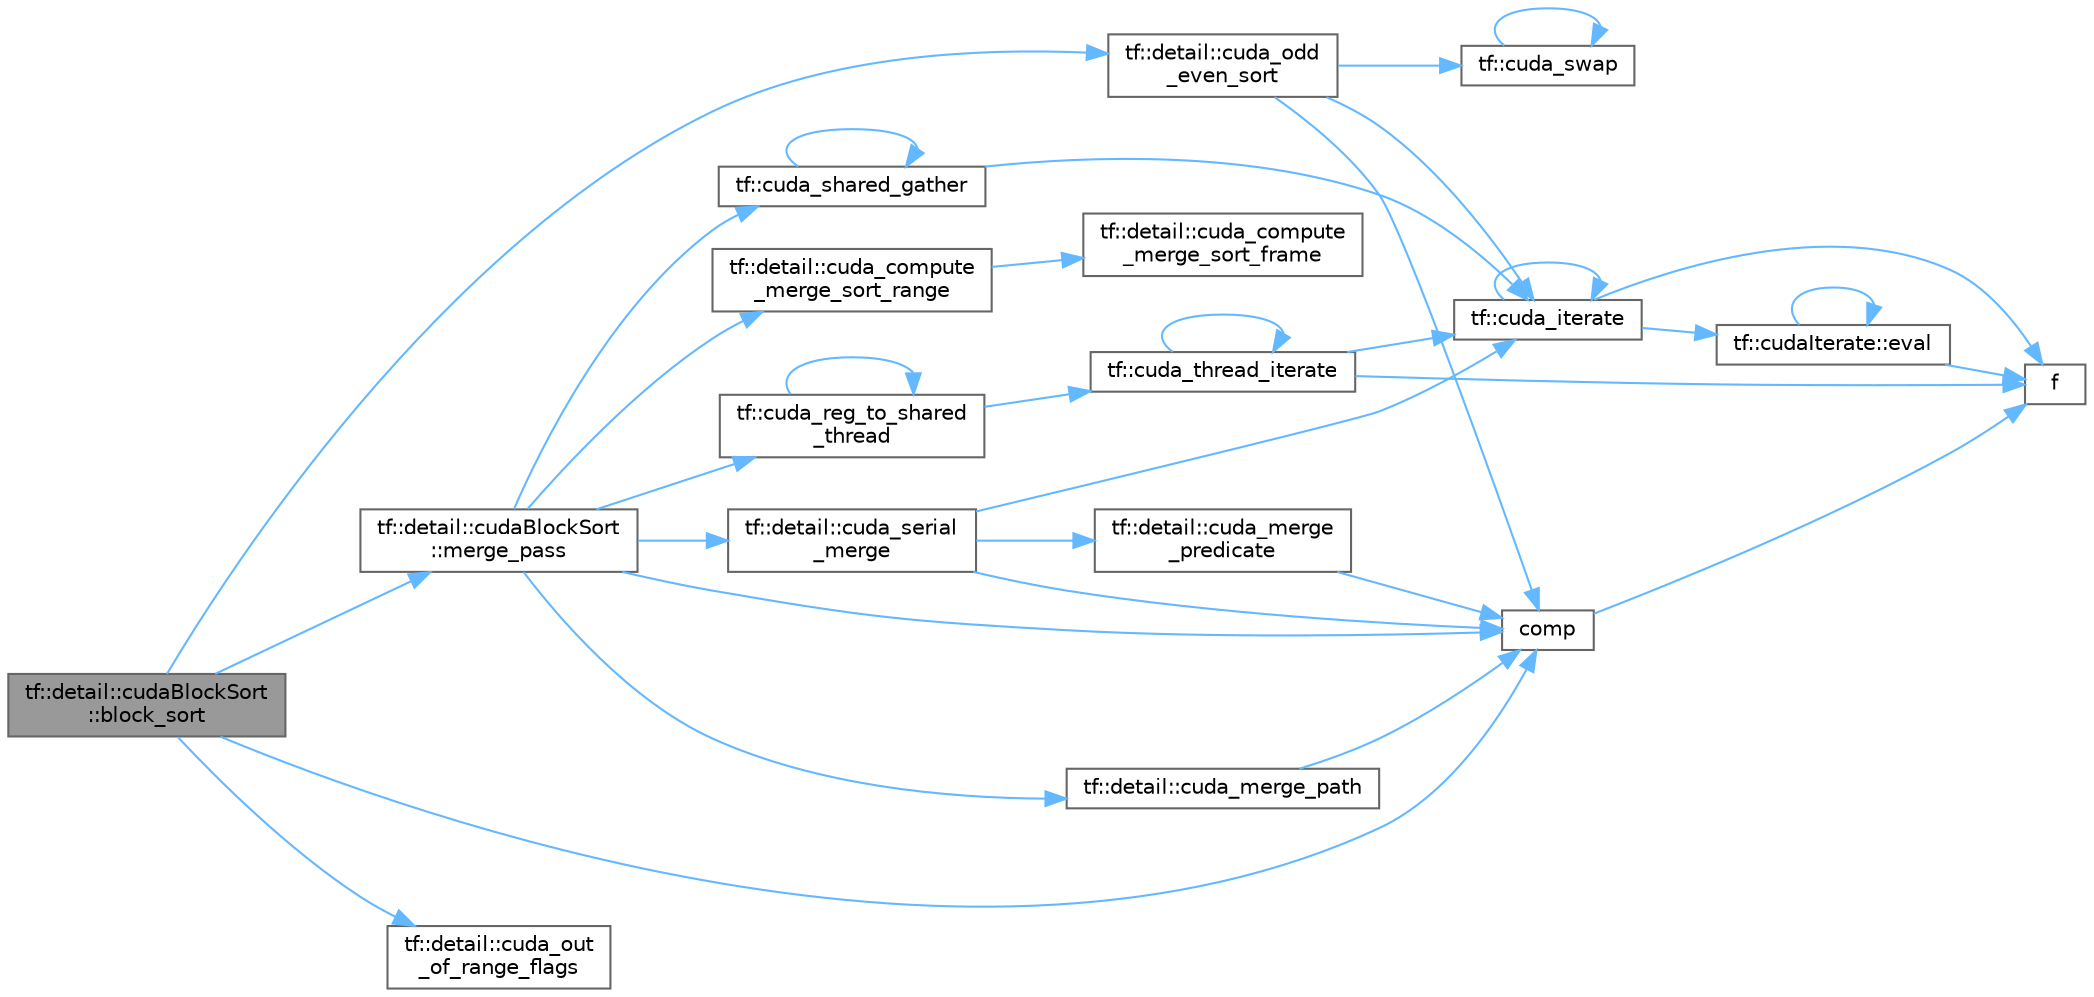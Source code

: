 digraph "tf::detail::cudaBlockSort::block_sort"
{
 // LATEX_PDF_SIZE
  bgcolor="transparent";
  edge [fontname=Helvetica,fontsize=10,labelfontname=Helvetica,labelfontsize=10];
  node [fontname=Helvetica,fontsize=10,shape=box,height=0.2,width=0.4];
  rankdir="LR";
  Node1 [id="Node000001",label="tf::detail::cudaBlockSort\l::block_sort",height=0.2,width=0.4,color="gray40", fillcolor="grey60", style="filled", fontcolor="black",tooltip=" "];
  Node1 -> Node2 [id="edge34_Node000001_Node000002",color="steelblue1",style="solid",tooltip=" "];
  Node2 [id="Node000002",label="comp",height=0.2,width=0.4,color="grey40", fillcolor="white", style="filled",URL="$external_2taskflow_2sandbox_2jacobi_2main_8cpp.html#aaa178026ff13e667efcb0104a55252e7",tooltip=" "];
  Node2 -> Node3 [id="edge35_Node000002_Node000003",color="steelblue1",style="solid",tooltip=" "];
  Node3 [id="Node000003",label="f",height=0.2,width=0.4,color="grey40", fillcolor="white", style="filled",URL="$cxx11__tensor__map_8cpp.html#a7f507fea02198f6cb81c86640c7b1a4e",tooltip=" "];
  Node1 -> Node4 [id="edge36_Node000001_Node000004",color="steelblue1",style="solid",tooltip=" "];
  Node4 [id="Node000004",label="tf::detail::cuda_odd\l_even_sort",height=0.2,width=0.4,color="grey40", fillcolor="white", style="filled",URL="$namespacetf_1_1detail.html#a899f77e74e47867dac8c4eb08b92577e",tooltip=" "];
  Node4 -> Node2 [id="edge37_Node000004_Node000002",color="steelblue1",style="solid",tooltip=" "];
  Node4 -> Node5 [id="edge38_Node000004_Node000005",color="steelblue1",style="solid",tooltip=" "];
  Node5 [id="Node000005",label="tf::cuda_iterate",height=0.2,width=0.4,color="grey40", fillcolor="white", style="filled",URL="$namespacetf.html#a55e1e8a489984141bc8e0785cd13f9bc",tooltip=" "];
  Node5 -> Node5 [id="edge39_Node000005_Node000005",color="steelblue1",style="solid",tooltip=" "];
  Node5 -> Node6 [id="edge40_Node000005_Node000006",color="steelblue1",style="solid",tooltip=" "];
  Node6 [id="Node000006",label="tf::cudaIterate::eval",height=0.2,width=0.4,color="grey40", fillcolor="white", style="filled",URL="$structtf_1_1cuda_iterate.html#a46b1c72193af5cdfc8697a57754af6f9",tooltip=" "];
  Node6 -> Node6 [id="edge41_Node000006_Node000006",color="steelblue1",style="solid",tooltip=" "];
  Node6 -> Node3 [id="edge42_Node000006_Node000003",color="steelblue1",style="solid",tooltip=" "];
  Node5 -> Node3 [id="edge43_Node000005_Node000003",color="steelblue1",style="solid",tooltip=" "];
  Node4 -> Node7 [id="edge44_Node000004_Node000007",color="steelblue1",style="solid",tooltip=" "];
  Node7 [id="Node000007",label="tf::cuda_swap",height=0.2,width=0.4,color="grey40", fillcolor="white", style="filled",URL="$namespacetf.html#ae7b4a888f7b8a530c63dd1d96b5b5862",tooltip=" "];
  Node7 -> Node7 [id="edge45_Node000007_Node000007",color="steelblue1",style="solid",tooltip=" "];
  Node1 -> Node8 [id="edge46_Node000001_Node000008",color="steelblue1",style="solid",tooltip=" "];
  Node8 [id="Node000008",label="tf::detail::cuda_out\l_of_range_flags",height=0.2,width=0.4,color="grey40", fillcolor="white", style="filled",URL="$namespacetf_1_1detail.html#a2b01469cc11053017b1cfea2a6409057",tooltip=" "];
  Node1 -> Node9 [id="edge47_Node000001_Node000009",color="steelblue1",style="solid",tooltip=" "];
  Node9 [id="Node000009",label="tf::detail::cudaBlockSort\l::merge_pass",height=0.2,width=0.4,color="grey40", fillcolor="white", style="filled",URL="$structtf_1_1detail_1_1cuda_block_sort.html#a8a4821a2ba1e2412cfa78ae5f8fbfb5e",tooltip=" "];
  Node9 -> Node2 [id="edge48_Node000009_Node000002",color="steelblue1",style="solid",tooltip=" "];
  Node9 -> Node10 [id="edge49_Node000009_Node000010",color="steelblue1",style="solid",tooltip=" "];
  Node10 [id="Node000010",label="tf::detail::cuda_compute\l_merge_sort_range",height=0.2,width=0.4,color="grey40", fillcolor="white", style="filled",URL="$namespacetf_1_1detail.html#a1a8d810065126154d47114e93bbfea57",tooltip=" "];
  Node10 -> Node11 [id="edge50_Node000010_Node000011",color="steelblue1",style="solid",tooltip=" "];
  Node11 [id="Node000011",label="tf::detail::cuda_compute\l_merge_sort_frame",height=0.2,width=0.4,color="grey40", fillcolor="white", style="filled",URL="$namespacetf_1_1detail.html#af2d7d0e939a7d1a07ced94221a24683c",tooltip=" "];
  Node9 -> Node12 [id="edge51_Node000009_Node000012",color="steelblue1",style="solid",tooltip=" "];
  Node12 [id="Node000012",label="tf::detail::cuda_merge_path",height=0.2,width=0.4,color="grey40", fillcolor="white", style="filled",URL="$namespacetf_1_1detail.html#ae9d3db5c9457ebec7cbdd3a3d8c65e94",tooltip=" "];
  Node12 -> Node2 [id="edge52_Node000012_Node000002",color="steelblue1",style="solid",tooltip=" "];
  Node9 -> Node13 [id="edge53_Node000009_Node000013",color="steelblue1",style="solid",tooltip=" "];
  Node13 [id="Node000013",label="tf::cuda_reg_to_shared\l_thread",height=0.2,width=0.4,color="grey40", fillcolor="white", style="filled",URL="$namespacetf.html#acd55bba23e1c41278644438a91cf218b",tooltip=" "];
  Node13 -> Node13 [id="edge54_Node000013_Node000013",color="steelblue1",style="solid",tooltip=" "];
  Node13 -> Node14 [id="edge55_Node000013_Node000014",color="steelblue1",style="solid",tooltip=" "];
  Node14 [id="Node000014",label="tf::cuda_thread_iterate",height=0.2,width=0.4,color="grey40", fillcolor="white", style="filled",URL="$namespacetf.html#a288da5501602904a1180bf79d099c29d",tooltip=" "];
  Node14 -> Node5 [id="edge56_Node000014_Node000005",color="steelblue1",style="solid",tooltip=" "];
  Node14 -> Node14 [id="edge57_Node000014_Node000014",color="steelblue1",style="solid",tooltip=" "];
  Node14 -> Node3 [id="edge58_Node000014_Node000003",color="steelblue1",style="solid",tooltip=" "];
  Node9 -> Node15 [id="edge59_Node000009_Node000015",color="steelblue1",style="solid",tooltip=" "];
  Node15 [id="Node000015",label="tf::detail::cuda_serial\l_merge",height=0.2,width=0.4,color="grey40", fillcolor="white", style="filled",URL="$namespacetf_1_1detail.html#a9d4d00a3dbc0158eac24e4603548bdbd",tooltip=" "];
  Node15 -> Node2 [id="edge60_Node000015_Node000002",color="steelblue1",style="solid",tooltip=" "];
  Node15 -> Node5 [id="edge61_Node000015_Node000005",color="steelblue1",style="solid",tooltip=" "];
  Node15 -> Node16 [id="edge62_Node000015_Node000016",color="steelblue1",style="solid",tooltip=" "];
  Node16 [id="Node000016",label="tf::detail::cuda_merge\l_predicate",height=0.2,width=0.4,color="grey40", fillcolor="white", style="filled",URL="$namespacetf_1_1detail.html#ae27cfa73d1f4b90114cd513e98c56d62",tooltip=" "];
  Node16 -> Node2 [id="edge63_Node000016_Node000002",color="steelblue1",style="solid",tooltip=" "];
  Node9 -> Node17 [id="edge64_Node000009_Node000017",color="steelblue1",style="solid",tooltip=" "];
  Node17 [id="Node000017",label="tf::cuda_shared_gather",height=0.2,width=0.4,color="grey40", fillcolor="white", style="filled",URL="$namespacetf.html#a2f05fa9a07c8c88641da1db69d4d5707",tooltip=" "];
  Node17 -> Node5 [id="edge65_Node000017_Node000005",color="steelblue1",style="solid",tooltip=" "];
  Node17 -> Node17 [id="edge66_Node000017_Node000017",color="steelblue1",style="solid",tooltip=" "];
}
